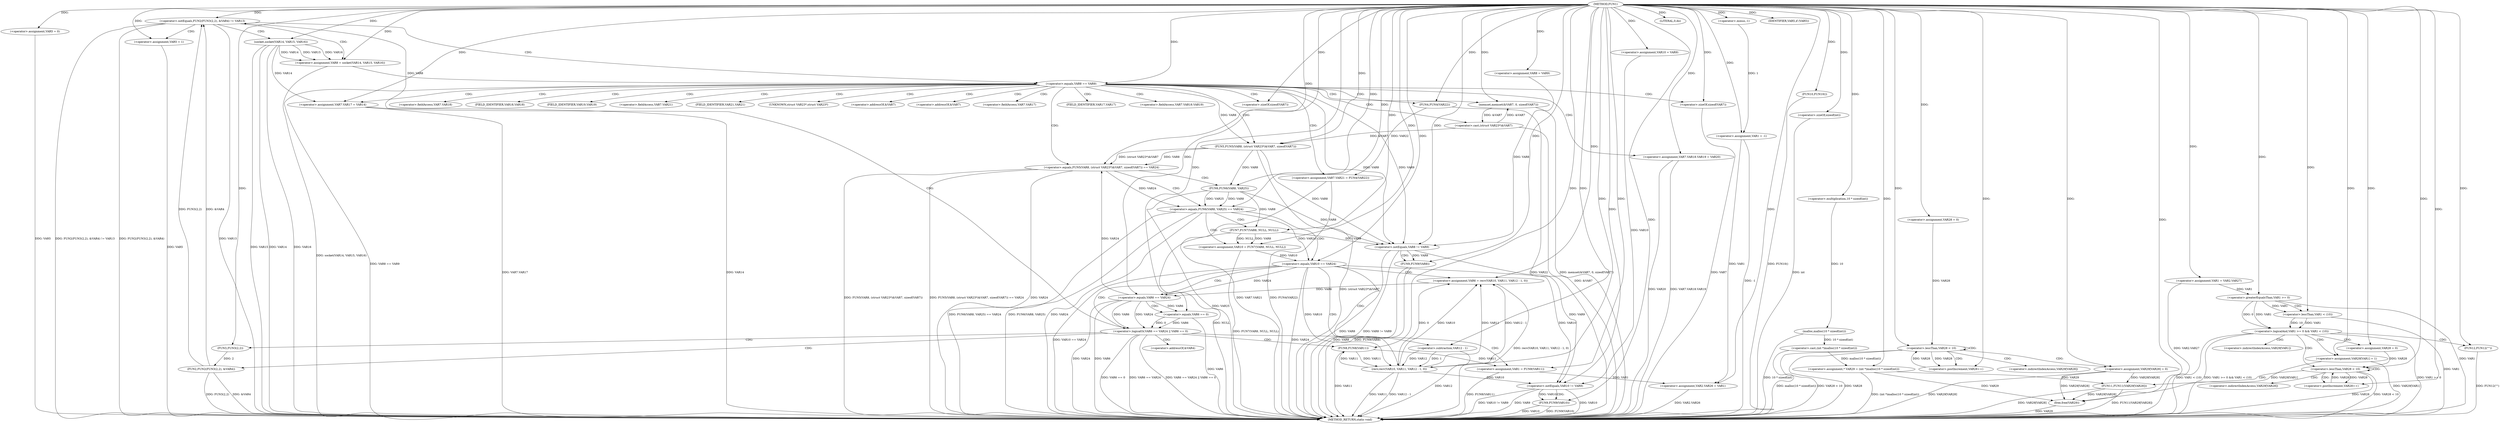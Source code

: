 digraph FUN1 {  
"1000100" [label = "(METHOD,FUN1)" ]
"1000325" [label = "(METHOD_RETURN,static void)" ]
"1000104" [label = "(<operator>.assignment,VAR1 = -1)" ]
"1000106" [label = "(<operator>.minus,-1)" ]
"1000111" [label = "(<operator>.assignment,VAR5 = 0)" ]
"1000117" [label = "(<operator>.assignment,VAR8 = VAR9)" ]
"1000121" [label = "(<operator>.assignment,VAR10 = VAR9)" ]
"1000128" [label = "(<operator>.notEquals,FUN2(FUN3(2,2), &VAR4) != VAR13)" ]
"1000129" [label = "(FUN2,FUN2(FUN3(2,2), &VAR4))" ]
"1000130" [label = "(FUN3,FUN3(2,2))" ]
"1000138" [label = "(<operator>.assignment,VAR5 = 1)" ]
"1000141" [label = "(<operator>.assignment,VAR8 = socket(VAR14, VAR15, VAR16))" ]
"1000143" [label = "(socket,socket(VAR14, VAR15, VAR16))" ]
"1000148" [label = "(<operator>.equals,VAR8 == VAR9)" ]
"1000153" [label = "(memset,memset(&VAR7, 0, sizeof(VAR7)))" ]
"1000157" [label = "(<operator>.sizeOf,sizeof(VAR7))" ]
"1000159" [label = "(<operator>.assignment,VAR7.VAR17 = VAR14)" ]
"1000164" [label = "(<operator>.assignment,VAR7.VAR18.VAR19 = VAR20)" ]
"1000171" [label = "(<operator>.assignment,VAR7.VAR21 = FUN4(VAR22))" ]
"1000175" [label = "(FUN4,FUN4(VAR22))" ]
"1000178" [label = "(<operator>.equals,FUN5(VAR8, (struct VAR23*)&VAR7, sizeof(VAR7)) == VAR24)" ]
"1000179" [label = "(FUN5,FUN5(VAR8, (struct VAR23*)&VAR7, sizeof(VAR7)))" ]
"1000181" [label = "(<operator>.cast,(struct VAR23*)&VAR7)" ]
"1000185" [label = "(<operator>.sizeOf,sizeof(VAR7))" ]
"1000191" [label = "(<operator>.equals,FUN6(VAR8, VAR25) == VAR24)" ]
"1000192" [label = "(FUN6,FUN6(VAR8, VAR25))" ]
"1000198" [label = "(<operator>.assignment,VAR10 = FUN7(VAR8, NULL, NULL))" ]
"1000200" [label = "(FUN7,FUN7(VAR8, NULL, NULL))" ]
"1000205" [label = "(<operator>.equals,VAR10 == VAR24)" ]
"1000210" [label = "(<operator>.assignment,VAR6 = recv(VAR10, VAR11, VAR12 - 1, 0))" ]
"1000212" [label = "(recv,recv(VAR10, VAR11, VAR12 - 1, 0))" ]
"1000215" [label = "(<operator>.subtraction,VAR12 - 1)" ]
"1000220" [label = "(<operator>.logicalOr,VAR6 == VAR24 || VAR6 == 0)" ]
"1000221" [label = "(<operator>.equals,VAR6 == VAR24)" ]
"1000224" [label = "(<operator>.equals,VAR6 == 0)" ]
"1000229" [label = "(<operator>.assignment,VAR1 = FUN8(VAR11))" ]
"1000231" [label = "(FUN8,FUN8(VAR11))" ]
"1000233" [label = "(LITERAL,0,do)" ]
"1000235" [label = "(<operator>.notEquals,VAR8 != VAR9)" ]
"1000239" [label = "(FUN9,FUN9(VAR8))" ]
"1000242" [label = "(<operator>.notEquals,VAR10 != VAR9)" ]
"1000246" [label = "(FUN9,FUN9(VAR10))" ]
"1000249" [label = "(IDENTIFIER,VAR5,if (VAR5))" ]
"1000251" [label = "(FUN10,FUN10())" ]
"1000252" [label = "(<operator>.assignment,VAR2.VAR26 = VAR1)" ]
"1000259" [label = "(<operator>.assignment,VAR1 = VAR2.VAR27)" ]
"1000267" [label = "(<operator>.assignment,* VAR29 = (int *)malloc(10 * sizeof(int)))" ]
"1000269" [label = "(<operator>.cast,(int *)malloc(10 * sizeof(int)))" ]
"1000271" [label = "(malloc,malloc(10 * sizeof(int)))" ]
"1000272" [label = "(<operator>.multiplication,10 * sizeof(int))" ]
"1000274" [label = "(<operator>.sizeOf,sizeof(int))" ]
"1000277" [label = "(<operator>.assignment,VAR28 = 0)" ]
"1000280" [label = "(<operator>.lessThan,VAR28 < 10)" ]
"1000283" [label = "(<operator>.postIncrement,VAR28++)" ]
"1000286" [label = "(<operator>.assignment,VAR29[VAR28] = 0)" ]
"1000292" [label = "(<operator>.logicalAnd,VAR1 >= 0 && VAR1 < (10))" ]
"1000293" [label = "(<operator>.greaterEqualsThan,VAR1 >= 0)" ]
"1000296" [label = "(<operator>.lessThan,VAR1 < (10))" ]
"1000300" [label = "(<operator>.assignment,VAR29[VAR1] = 1)" ]
"1000306" [label = "(<operator>.assignment,VAR28 = 0)" ]
"1000309" [label = "(<operator>.lessThan,VAR28 < 10)" ]
"1000312" [label = "(<operator>.postIncrement,VAR28++)" ]
"1000315" [label = "(FUN11,FUN11(VAR29[VAR28]))" ]
"1000321" [label = "(FUN12,FUN12(\"\"))" ]
"1000323" [label = "(free,free(VAR29))" ]
"1000133" [label = "(<operator>.addressOf,&VAR4)" ]
"1000154" [label = "(<operator>.addressOf,&VAR7)" ]
"1000160" [label = "(<operator>.fieldAccess,VAR7.VAR17)" ]
"1000162" [label = "(FIELD_IDENTIFIER,VAR17,VAR17)" ]
"1000165" [label = "(<operator>.fieldAccess,VAR7.VAR18.VAR19)" ]
"1000166" [label = "(<operator>.fieldAccess,VAR7.VAR18)" ]
"1000168" [label = "(FIELD_IDENTIFIER,VAR18,VAR18)" ]
"1000169" [label = "(FIELD_IDENTIFIER,VAR19,VAR19)" ]
"1000172" [label = "(<operator>.fieldAccess,VAR7.VAR21)" ]
"1000174" [label = "(FIELD_IDENTIFIER,VAR21,VAR21)" ]
"1000182" [label = "(UNKNOWN,struct VAR23*,struct VAR23*)" ]
"1000183" [label = "(<operator>.addressOf,&VAR7)" ]
"1000287" [label = "(<operator>.indirectIndexAccess,VAR29[VAR28])" ]
"1000301" [label = "(<operator>.indirectIndexAccess,VAR29[VAR1])" ]
"1000316" [label = "(<operator>.indirectIndexAccess,VAR29[VAR28])" ]
  "1000315" -> "1000325"  [ label = "DDG: VAR29[VAR28]"] 
  "1000229" -> "1000325"  [ label = "DDG: FUN8(VAR11)"] 
  "1000205" -> "1000325"  [ label = "DDG: VAR10 == VAR24"] 
  "1000178" -> "1000325"  [ label = "DDG: FUN5(VAR8, (struct VAR23*)&VAR7, sizeof(VAR7)) == VAR24"] 
  "1000309" -> "1000325"  [ label = "DDG: VAR28"] 
  "1000129" -> "1000325"  [ label = "DDG: FUN3(2,2)"] 
  "1000309" -> "1000325"  [ label = "DDG: VAR28 < 10"] 
  "1000185" -> "1000325"  [ label = "DDG: VAR7"] 
  "1000171" -> "1000325"  [ label = "DDG: VAR7.VAR21"] 
  "1000178" -> "1000325"  [ label = "DDG: VAR24"] 
  "1000224" -> "1000325"  [ label = "DDG: VAR6"] 
  "1000220" -> "1000325"  [ label = "DDG: VAR6 == VAR24"] 
  "1000251" -> "1000325"  [ label = "DDG: FUN10()"] 
  "1000192" -> "1000325"  [ label = "DDG: VAR25"] 
  "1000292" -> "1000325"  [ label = "DDG: VAR1 >= 0 && VAR1 < (10)"] 
  "1000221" -> "1000325"  [ label = "DDG: VAR24"] 
  "1000315" -> "1000325"  [ label = "DDG: FUN11(VAR29[VAR28])"] 
  "1000293" -> "1000325"  [ label = "DDG: VAR1"] 
  "1000235" -> "1000325"  [ label = "DDG: VAR8"] 
  "1000239" -> "1000325"  [ label = "DDG: FUN9(VAR8)"] 
  "1000274" -> "1000325"  [ label = "DDG: int"] 
  "1000252" -> "1000325"  [ label = "DDG: VAR2.VAR26"] 
  "1000235" -> "1000325"  [ label = "DDG: VAR8 != VAR9"] 
  "1000280" -> "1000325"  [ label = "DDG: VAR28 < 10"] 
  "1000292" -> "1000325"  [ label = "DDG: VAR1 >= 0"] 
  "1000198" -> "1000325"  [ label = "DDG: FUN7(VAR8, NULL, NULL)"] 
  "1000215" -> "1000325"  [ label = "DDG: VAR12"] 
  "1000292" -> "1000325"  [ label = "DDG: VAR1 < (10)"] 
  "1000286" -> "1000325"  [ label = "DDG: VAR29[VAR28]"] 
  "1000178" -> "1000325"  [ label = "DDG: FUN5(VAR8, (struct VAR23*)&VAR7, sizeof(VAR7))"] 
  "1000239" -> "1000325"  [ label = "DDG: VAR8"] 
  "1000159" -> "1000325"  [ label = "DDG: VAR7.VAR17"] 
  "1000212" -> "1000325"  [ label = "DDG: VAR11"] 
  "1000138" -> "1000325"  [ label = "DDG: VAR5"] 
  "1000267" -> "1000325"  [ label = "DDG: (int *)malloc(10 * sizeof(int))"] 
  "1000191" -> "1000325"  [ label = "DDG: VAR24"] 
  "1000128" -> "1000325"  [ label = "DDG: FUN2(FUN3(2,2), &VAR4)"] 
  "1000143" -> "1000325"  [ label = "DDG: VAR14"] 
  "1000179" -> "1000325"  [ label = "DDG: (struct VAR23*)&VAR7"] 
  "1000300" -> "1000325"  [ label = "DDG: VAR29[VAR1]"] 
  "1000191" -> "1000325"  [ label = "DDG: FUN6(VAR8, VAR25) == VAR24"] 
  "1000200" -> "1000325"  [ label = "DDG: NULL"] 
  "1000221" -> "1000325"  [ label = "DDG: VAR6"] 
  "1000148" -> "1000325"  [ label = "DDG: VAR8 == VAR9"] 
  "1000175" -> "1000325"  [ label = "DDG: VAR22"] 
  "1000205" -> "1000325"  [ label = "DDG: VAR24"] 
  "1000153" -> "1000325"  [ label = "DDG: memset(&VAR7, 0, sizeof(VAR7))"] 
  "1000129" -> "1000325"  [ label = "DDG: &VAR4"] 
  "1000111" -> "1000325"  [ label = "DDG: VAR5"] 
  "1000210" -> "1000325"  [ label = "DDG: recv(VAR10, VAR11, VAR12 - 1, 0)"] 
  "1000296" -> "1000325"  [ label = "DDG: VAR1"] 
  "1000323" -> "1000325"  [ label = "DDG: VAR29"] 
  "1000231" -> "1000325"  [ label = "DDG: VAR11"] 
  "1000128" -> "1000325"  [ label = "DDG: VAR13"] 
  "1000280" -> "1000325"  [ label = "DDG: VAR28"] 
  "1000141" -> "1000325"  [ label = "DDG: socket(VAR14, VAR15, VAR16)"] 
  "1000242" -> "1000325"  [ label = "DDG: VAR10 != VAR9"] 
  "1000143" -> "1000325"  [ label = "DDG: VAR15"] 
  "1000220" -> "1000325"  [ label = "DDG: VAR6 == VAR24 || VAR6 == 0"] 
  "1000212" -> "1000325"  [ label = "DDG: VAR12 - 1"] 
  "1000242" -> "1000325"  [ label = "DDG: VAR9"] 
  "1000164" -> "1000325"  [ label = "DDG: VAR20"] 
  "1000259" -> "1000325"  [ label = "DDG: VAR2.VAR27"] 
  "1000128" -> "1000325"  [ label = "DDG: FUN2(FUN3(2,2), &VAR4) != VAR13"] 
  "1000321" -> "1000325"  [ label = "DDG: FUN12(\"\")"] 
  "1000271" -> "1000325"  [ label = "DDG: 10 * sizeof(int)"] 
  "1000159" -> "1000325"  [ label = "DDG: VAR14"] 
  "1000246" -> "1000325"  [ label = "DDG: FUN9(VAR10)"] 
  "1000143" -> "1000325"  [ label = "DDG: VAR16"] 
  "1000269" -> "1000325"  [ label = "DDG: malloc(10 * sizeof(int))"] 
  "1000181" -> "1000325"  [ label = "DDG: &VAR7"] 
  "1000191" -> "1000325"  [ label = "DDG: FUN6(VAR8, VAR25)"] 
  "1000242" -> "1000325"  [ label = "DDG: VAR10"] 
  "1000104" -> "1000325"  [ label = "DDG: -1"] 
  "1000171" -> "1000325"  [ label = "DDG: FUN4(VAR22)"] 
  "1000246" -> "1000325"  [ label = "DDG: VAR10"] 
  "1000220" -> "1000325"  [ label = "DDG: VAR6 == 0"] 
  "1000164" -> "1000325"  [ label = "DDG: VAR7.VAR18.VAR19"] 
  "1000106" -> "1000104"  [ label = "DDG: 1"] 
  "1000100" -> "1000104"  [ label = "DDG: "] 
  "1000100" -> "1000106"  [ label = "DDG: "] 
  "1000100" -> "1000111"  [ label = "DDG: "] 
  "1000100" -> "1000117"  [ label = "DDG: "] 
  "1000100" -> "1000121"  [ label = "DDG: "] 
  "1000129" -> "1000128"  [ label = "DDG: FUN3(2,2)"] 
  "1000129" -> "1000128"  [ label = "DDG: &VAR4"] 
  "1000130" -> "1000129"  [ label = "DDG: 2"] 
  "1000100" -> "1000130"  [ label = "DDG: "] 
  "1000100" -> "1000128"  [ label = "DDG: "] 
  "1000100" -> "1000138"  [ label = "DDG: "] 
  "1000143" -> "1000141"  [ label = "DDG: VAR14"] 
  "1000143" -> "1000141"  [ label = "DDG: VAR15"] 
  "1000143" -> "1000141"  [ label = "DDG: VAR16"] 
  "1000100" -> "1000141"  [ label = "DDG: "] 
  "1000100" -> "1000143"  [ label = "DDG: "] 
  "1000141" -> "1000148"  [ label = "DDG: VAR8"] 
  "1000100" -> "1000148"  [ label = "DDG: "] 
  "1000181" -> "1000153"  [ label = "DDG: &VAR7"] 
  "1000100" -> "1000153"  [ label = "DDG: "] 
  "1000100" -> "1000157"  [ label = "DDG: "] 
  "1000143" -> "1000159"  [ label = "DDG: VAR14"] 
  "1000100" -> "1000159"  [ label = "DDG: "] 
  "1000100" -> "1000164"  [ label = "DDG: "] 
  "1000175" -> "1000171"  [ label = "DDG: VAR22"] 
  "1000100" -> "1000175"  [ label = "DDG: "] 
  "1000179" -> "1000178"  [ label = "DDG: VAR8"] 
  "1000179" -> "1000178"  [ label = "DDG: (struct VAR23*)&VAR7"] 
  "1000148" -> "1000179"  [ label = "DDG: VAR8"] 
  "1000100" -> "1000179"  [ label = "DDG: "] 
  "1000181" -> "1000179"  [ label = "DDG: &VAR7"] 
  "1000153" -> "1000181"  [ label = "DDG: &VAR7"] 
  "1000100" -> "1000185"  [ label = "DDG: "] 
  "1000221" -> "1000178"  [ label = "DDG: VAR24"] 
  "1000100" -> "1000178"  [ label = "DDG: "] 
  "1000192" -> "1000191"  [ label = "DDG: VAR8"] 
  "1000192" -> "1000191"  [ label = "DDG: VAR25"] 
  "1000179" -> "1000192"  [ label = "DDG: VAR8"] 
  "1000100" -> "1000192"  [ label = "DDG: "] 
  "1000178" -> "1000191"  [ label = "DDG: VAR24"] 
  "1000100" -> "1000191"  [ label = "DDG: "] 
  "1000200" -> "1000198"  [ label = "DDG: VAR8"] 
  "1000200" -> "1000198"  [ label = "DDG: NULL"] 
  "1000100" -> "1000198"  [ label = "DDG: "] 
  "1000192" -> "1000200"  [ label = "DDG: VAR8"] 
  "1000100" -> "1000200"  [ label = "DDG: "] 
  "1000198" -> "1000205"  [ label = "DDG: VAR10"] 
  "1000100" -> "1000205"  [ label = "DDG: "] 
  "1000191" -> "1000205"  [ label = "DDG: VAR24"] 
  "1000212" -> "1000210"  [ label = "DDG: VAR10"] 
  "1000212" -> "1000210"  [ label = "DDG: VAR11"] 
  "1000212" -> "1000210"  [ label = "DDG: VAR12 - 1"] 
  "1000212" -> "1000210"  [ label = "DDG: 0"] 
  "1000100" -> "1000210"  [ label = "DDG: "] 
  "1000205" -> "1000212"  [ label = "DDG: VAR10"] 
  "1000100" -> "1000212"  [ label = "DDG: "] 
  "1000231" -> "1000212"  [ label = "DDG: VAR11"] 
  "1000215" -> "1000212"  [ label = "DDG: VAR12"] 
  "1000215" -> "1000212"  [ label = "DDG: 1"] 
  "1000100" -> "1000215"  [ label = "DDG: "] 
  "1000221" -> "1000220"  [ label = "DDG: VAR6"] 
  "1000221" -> "1000220"  [ label = "DDG: VAR24"] 
  "1000210" -> "1000221"  [ label = "DDG: VAR6"] 
  "1000100" -> "1000221"  [ label = "DDG: "] 
  "1000205" -> "1000221"  [ label = "DDG: VAR24"] 
  "1000224" -> "1000220"  [ label = "DDG: VAR6"] 
  "1000224" -> "1000220"  [ label = "DDG: 0"] 
  "1000221" -> "1000224"  [ label = "DDG: VAR6"] 
  "1000100" -> "1000224"  [ label = "DDG: "] 
  "1000231" -> "1000229"  [ label = "DDG: VAR11"] 
  "1000100" -> "1000229"  [ label = "DDG: "] 
  "1000212" -> "1000231"  [ label = "DDG: VAR11"] 
  "1000100" -> "1000231"  [ label = "DDG: "] 
  "1000100" -> "1000233"  [ label = "DDG: "] 
  "1000200" -> "1000235"  [ label = "DDG: VAR8"] 
  "1000179" -> "1000235"  [ label = "DDG: VAR8"] 
  "1000148" -> "1000235"  [ label = "DDG: VAR8"] 
  "1000117" -> "1000235"  [ label = "DDG: VAR8"] 
  "1000192" -> "1000235"  [ label = "DDG: VAR8"] 
  "1000100" -> "1000235"  [ label = "DDG: "] 
  "1000148" -> "1000235"  [ label = "DDG: VAR9"] 
  "1000235" -> "1000239"  [ label = "DDG: VAR8"] 
  "1000100" -> "1000239"  [ label = "DDG: "] 
  "1000205" -> "1000242"  [ label = "DDG: VAR10"] 
  "1000212" -> "1000242"  [ label = "DDG: VAR10"] 
  "1000121" -> "1000242"  [ label = "DDG: VAR10"] 
  "1000100" -> "1000242"  [ label = "DDG: "] 
  "1000235" -> "1000242"  [ label = "DDG: VAR9"] 
  "1000242" -> "1000246"  [ label = "DDG: VAR10"] 
  "1000100" -> "1000246"  [ label = "DDG: "] 
  "1000100" -> "1000249"  [ label = "DDG: "] 
  "1000100" -> "1000251"  [ label = "DDG: "] 
  "1000104" -> "1000252"  [ label = "DDG: VAR1"] 
  "1000229" -> "1000252"  [ label = "DDG: VAR1"] 
  "1000100" -> "1000252"  [ label = "DDG: "] 
  "1000100" -> "1000259"  [ label = "DDG: "] 
  "1000269" -> "1000267"  [ label = "DDG: malloc(10 * sizeof(int))"] 
  "1000100" -> "1000267"  [ label = "DDG: "] 
  "1000271" -> "1000269"  [ label = "DDG: 10 * sizeof(int)"] 
  "1000272" -> "1000271"  [ label = "DDG: 10"] 
  "1000100" -> "1000272"  [ label = "DDG: "] 
  "1000100" -> "1000274"  [ label = "DDG: "] 
  "1000100" -> "1000277"  [ label = "DDG: "] 
  "1000283" -> "1000280"  [ label = "DDG: VAR28"] 
  "1000277" -> "1000280"  [ label = "DDG: VAR28"] 
  "1000100" -> "1000280"  [ label = "DDG: "] 
  "1000280" -> "1000283"  [ label = "DDG: VAR28"] 
  "1000100" -> "1000283"  [ label = "DDG: "] 
  "1000100" -> "1000286"  [ label = "DDG: "] 
  "1000293" -> "1000292"  [ label = "DDG: VAR1"] 
  "1000293" -> "1000292"  [ label = "DDG: 0"] 
  "1000259" -> "1000293"  [ label = "DDG: VAR1"] 
  "1000100" -> "1000293"  [ label = "DDG: "] 
  "1000296" -> "1000292"  [ label = "DDG: VAR1"] 
  "1000296" -> "1000292"  [ label = "DDG: 10"] 
  "1000293" -> "1000296"  [ label = "DDG: VAR1"] 
  "1000100" -> "1000296"  [ label = "DDG: "] 
  "1000100" -> "1000300"  [ label = "DDG: "] 
  "1000100" -> "1000306"  [ label = "DDG: "] 
  "1000312" -> "1000309"  [ label = "DDG: VAR28"] 
  "1000306" -> "1000309"  [ label = "DDG: VAR28"] 
  "1000100" -> "1000309"  [ label = "DDG: "] 
  "1000309" -> "1000312"  [ label = "DDG: VAR28"] 
  "1000100" -> "1000312"  [ label = "DDG: "] 
  "1000286" -> "1000315"  [ label = "DDG: VAR29[VAR28]"] 
  "1000267" -> "1000315"  [ label = "DDG: VAR29"] 
  "1000100" -> "1000321"  [ label = "DDG: "] 
  "1000286" -> "1000323"  [ label = "DDG: VAR29[VAR28]"] 
  "1000315" -> "1000323"  [ label = "DDG: VAR29[VAR28]"] 
  "1000267" -> "1000323"  [ label = "DDG: VAR29"] 
  "1000300" -> "1000323"  [ label = "DDG: VAR29[VAR1]"] 
  "1000100" -> "1000323"  [ label = "DDG: "] 
  "1000128" -> "1000141"  [ label = "CDG: "] 
  "1000128" -> "1000148"  [ label = "CDG: "] 
  "1000128" -> "1000138"  [ label = "CDG: "] 
  "1000128" -> "1000143"  [ label = "CDG: "] 
  "1000148" -> "1000164"  [ label = "CDG: "] 
  "1000148" -> "1000174"  [ label = "CDG: "] 
  "1000148" -> "1000182"  [ label = "CDG: "] 
  "1000148" -> "1000166"  [ label = "CDG: "] 
  "1000148" -> "1000183"  [ label = "CDG: "] 
  "1000148" -> "1000165"  [ label = "CDG: "] 
  "1000148" -> "1000157"  [ label = "CDG: "] 
  "1000148" -> "1000175"  [ label = "CDG: "] 
  "1000148" -> "1000154"  [ label = "CDG: "] 
  "1000148" -> "1000160"  [ label = "CDG: "] 
  "1000148" -> "1000179"  [ label = "CDG: "] 
  "1000148" -> "1000185"  [ label = "CDG: "] 
  "1000148" -> "1000153"  [ label = "CDG: "] 
  "1000148" -> "1000172"  [ label = "CDG: "] 
  "1000148" -> "1000169"  [ label = "CDG: "] 
  "1000148" -> "1000168"  [ label = "CDG: "] 
  "1000148" -> "1000178"  [ label = "CDG: "] 
  "1000148" -> "1000159"  [ label = "CDG: "] 
  "1000148" -> "1000171"  [ label = "CDG: "] 
  "1000148" -> "1000162"  [ label = "CDG: "] 
  "1000148" -> "1000181"  [ label = "CDG: "] 
  "1000178" -> "1000191"  [ label = "CDG: "] 
  "1000178" -> "1000192"  [ label = "CDG: "] 
  "1000191" -> "1000200"  [ label = "CDG: "] 
  "1000191" -> "1000198"  [ label = "CDG: "] 
  "1000191" -> "1000205"  [ label = "CDG: "] 
  "1000205" -> "1000221"  [ label = "CDG: "] 
  "1000205" -> "1000210"  [ label = "CDG: "] 
  "1000205" -> "1000220"  [ label = "CDG: "] 
  "1000205" -> "1000212"  [ label = "CDG: "] 
  "1000205" -> "1000215"  [ label = "CDG: "] 
  "1000220" -> "1000229"  [ label = "CDG: "] 
  "1000220" -> "1000231"  [ label = "CDG: "] 
  "1000220" -> "1000128"  [ label = "CDG: "] 
  "1000220" -> "1000133"  [ label = "CDG: "] 
  "1000220" -> "1000130"  [ label = "CDG: "] 
  "1000220" -> "1000129"  [ label = "CDG: "] 
  "1000221" -> "1000224"  [ label = "CDG: "] 
  "1000235" -> "1000239"  [ label = "CDG: "] 
  "1000242" -> "1000246"  [ label = "CDG: "] 
  "1000280" -> "1000286"  [ label = "CDG: "] 
  "1000280" -> "1000283"  [ label = "CDG: "] 
  "1000280" -> "1000280"  [ label = "CDG: "] 
  "1000280" -> "1000287"  [ label = "CDG: "] 
  "1000292" -> "1000321"  [ label = "CDG: "] 
  "1000292" -> "1000300"  [ label = "CDG: "] 
  "1000292" -> "1000306"  [ label = "CDG: "] 
  "1000292" -> "1000309"  [ label = "CDG: "] 
  "1000292" -> "1000301"  [ label = "CDG: "] 
  "1000293" -> "1000296"  [ label = "CDG: "] 
  "1000309" -> "1000315"  [ label = "CDG: "] 
  "1000309" -> "1000312"  [ label = "CDG: "] 
  "1000309" -> "1000316"  [ label = "CDG: "] 
  "1000309" -> "1000309"  [ label = "CDG: "] 
}
